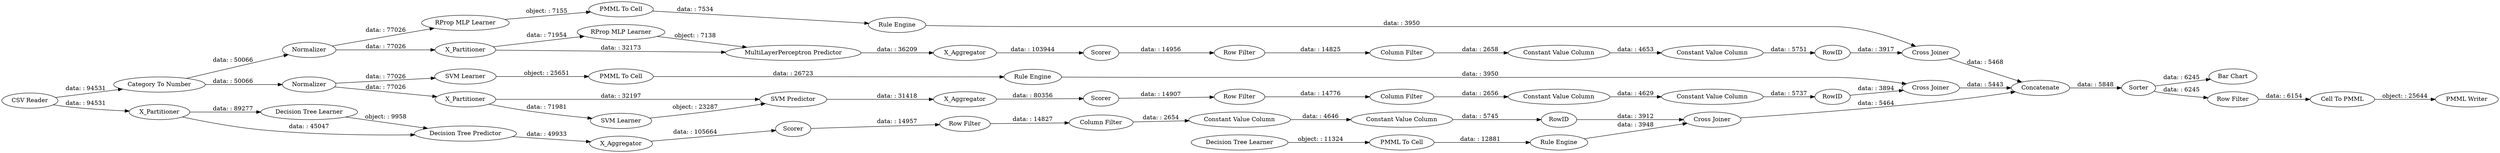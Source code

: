 digraph {
	"7187068529041652865_28" [label="PMML To Cell"]
	"6185067644672181305_22" [label="PMML To Cell"]
	"-7581878258622651951_290" [label="Constant Value Column"]
	"-5679440870878529898_293" [label=RowID]
	"-9139760615516416862_32" [label="MultiLayerPerceptron Predictor"]
	"2583946916220527125_32" [label="Decision Tree Predictor"]
	"5445076075108460305_32" [label="SVM Predictor"]
	"5445076075108460305_31" [label="SVM Learner"]
	"5713593971577758770_54" [label="Cell To PMML"]
	"-3382697486883144724_290" [label="Constant Value Column"]
	"2583946916220527125_2" [label=X_Partitioner]
	"-9139760615516416862_2" [label=X_Partitioner]
	"-5679440870878529898_9" [label="Row Filter"]
	"-9139760615516416862_7" [label=X_Aggregator]
	"5445076075108460305_2" [label=X_Partitioner]
	"7187068529041652865_33" [label="Decision Tree Learner"]
	"2583946916220527125_31" [label="Decision Tree Learner"]
	"6623728814260636429_35" [label="Rule Engine"]
	"-7581878258622651951_293" [label=RowID]
	"6623728814260636429_34" [label="PMML To Cell"]
	"5713593971577758770_59" [label="Bar Chart"]
	"-9139760615516416862_38" [label="Cross Joiner"]
	"2583946916220527125_39" [label=Scorer]
	"-7581878258622651951_294" [label="Column Filter"]
	"-7581878258622651951_292" [label="Constant Value Column"]
	"5445076075108460305_7" [label=X_Aggregator]
	"7187068529041652865_34" [label="Rule Engine"]
	"2583946916220527125_7" [label=X_Aggregator]
	"5713593971577758770_58" [label="Category To Number"]
	"2583946916220527125_38" [label="Cross Joiner"]
	"-3382697486883144724_294" [label="Column Filter"]
	"6185067644672181305_35" [label="RProp MLP Learner"]
	"-3382697486883144724_293" [label=RowID]
	"-9139760615516416862_39" [label=Normalizer]
	"5445076075108460305_41" [label=Scorer]
	"5445076075108460305_39" [label="Cross Joiner"]
	"-9139760615516416862_31" [label="RProp MLP Learner"]
	"-5679440870878529898_290" [label="Constant Value Column"]
	"5713593971577758770_52" [label=Sorter]
	"-5679440870878529898_292" [label="Constant Value Column"]
	"-3382697486883144724_9" [label="Row Filter"]
	"-5679440870878529898_294" [label="Column Filter"]
	"-7581878258622651951_9" [label="Row Filter"]
	"-3382697486883144724_292" [label="Constant Value Column"]
	"5445076075108460305_40" [label=Normalizer]
	"5713593971577758770_61" [label="PMML Writer"]
	"6185067644672181305_34" [label="Rule Engine"]
	"5713593971577758770_63" [label="CSV Reader"]
	"6623728814260636429_33" [label="SVM Learner"]
	"5713593971577758770_60" [label=Concatenate]
	"5713593971577758770_53" [label="Row Filter"]
	"-9139760615516416862_40" [label=Scorer]
	"-9139760615516416862_38" -> "5713593971577758770_60" [label="data: : 5468"]
	"-3382697486883144724_293" -> "-9139760615516416862_38" [label="data: : 3917"]
	"5445076075108460305_41" -> "-5679440870878529898_9" [label="data: : 14907"]
	"5445076075108460305_32" -> "5445076075108460305_7" [label="data: : 31418"]
	"2583946916220527125_7" -> "2583946916220527125_39" [label="data: : 105664"]
	"6623728814260636429_34" -> "6623728814260636429_35" [label="data: : 26723"]
	"5713593971577758770_54" -> "5713593971577758770_61" [label="object: : 25644"]
	"-7581878258622651951_290" -> "-7581878258622651951_292" [label="data: : 4646"]
	"-3382697486883144724_9" -> "-3382697486883144724_294" [label="data: : 14825"]
	"5445076075108460305_2" -> "5445076075108460305_31" [label="data: : 71981"]
	"6185067644672181305_22" -> "6185067644672181305_34" [label="data: : 7534"]
	"-3382697486883144724_292" -> "-3382697486883144724_293" [label="data: : 5751"]
	"-5679440870878529898_293" -> "5445076075108460305_39" [label="data: : 3894"]
	"5713593971577758770_53" -> "5713593971577758770_54" [label="data: : 6154"]
	"5445076075108460305_2" -> "5445076075108460305_32" [label="data: : 32197"]
	"2583946916220527125_32" -> "2583946916220527125_7" [label="data: : 49933"]
	"-9139760615516416862_39" -> "-9139760615516416862_2" [label="data: : 77026"]
	"-7581878258622651951_294" -> "-7581878258622651951_290" [label="data: : 2654"]
	"-7581878258622651951_292" -> "-7581878258622651951_293" [label="data: : 5745"]
	"2583946916220527125_39" -> "-7581878258622651951_9" [label="data: : 14957"]
	"-5679440870878529898_292" -> "-5679440870878529898_293" [label="data: : 5737"]
	"5713593971577758770_60" -> "5713593971577758770_52" [label="data: : 5848"]
	"6623728814260636429_35" -> "5445076075108460305_39" [label="data: : 3950"]
	"5713593971577758770_58" -> "5445076075108460305_40" [label="data: : 50066"]
	"5713593971577758770_52" -> "5713593971577758770_59" [label="data: : 6245"]
	"5713593971577758770_63" -> "2583946916220527125_2" [label="data: : 94531"]
	"-5679440870878529898_9" -> "-5679440870878529898_294" [label="data: : 14776"]
	"-9139760615516416862_40" -> "-3382697486883144724_9" [label="data: : 14956"]
	"6185067644672181305_34" -> "-9139760615516416862_38" [label="data: : 3950"]
	"5445076075108460305_31" -> "5445076075108460305_32" [label="object: : 23287"]
	"-3382697486883144724_290" -> "-3382697486883144724_292" [label="data: : 4653"]
	"6623728814260636429_33" -> "6623728814260636429_34" [label="object: : 25651"]
	"5445076075108460305_40" -> "6623728814260636429_33" [label="data: : 77026"]
	"2583946916220527125_38" -> "5713593971577758770_60" [label="data: : 5464"]
	"2583946916220527125_2" -> "2583946916220527125_32" [label="data: : 45047"]
	"-3382697486883144724_294" -> "-3382697486883144724_290" [label="data: : 2658"]
	"2583946916220527125_2" -> "2583946916220527125_31" [label="data: : 89277"]
	"-5679440870878529898_294" -> "-5679440870878529898_290" [label="data: : 2656"]
	"-7581878258622651951_293" -> "2583946916220527125_38" [label="data: : 3912"]
	"-9139760615516416862_2" -> "-9139760615516416862_31" [label="data: : 71954"]
	"2583946916220527125_31" -> "2583946916220527125_32" [label="object: : 9958"]
	"5445076075108460305_7" -> "5445076075108460305_41" [label="data: : 80356"]
	"7187068529041652865_28" -> "7187068529041652865_34" [label="data: : 12881"]
	"-7581878258622651951_9" -> "-7581878258622651951_294" [label="data: : 14827"]
	"-5679440870878529898_290" -> "-5679440870878529898_292" [label="data: : 4629"]
	"5713593971577758770_52" -> "5713593971577758770_53" [label="data: : 6245"]
	"7187068529041652865_33" -> "7187068529041652865_28" [label="object: : 11324"]
	"-9139760615516416862_32" -> "-9139760615516416862_7" [label="data: : 36209"]
	"-9139760615516416862_7" -> "-9139760615516416862_40" [label="data: : 103944"]
	"5713593971577758770_58" -> "-9139760615516416862_39" [label="data: : 50066"]
	"-9139760615516416862_2" -> "-9139760615516416862_32" [label="data: : 32173"]
	"7187068529041652865_34" -> "2583946916220527125_38" [label="data: : 3948"]
	"5713593971577758770_63" -> "5713593971577758770_58" [label="data: : 94531"]
	"5445076075108460305_39" -> "5713593971577758770_60" [label="data: : 5443"]
	"6185067644672181305_35" -> "6185067644672181305_22" [label="object: : 7155"]
	"5445076075108460305_40" -> "5445076075108460305_2" [label="data: : 77026"]
	"-9139760615516416862_31" -> "-9139760615516416862_32" [label="object: : 7138"]
	"-9139760615516416862_39" -> "6185067644672181305_35" [label="data: : 77026"]
	rankdir=LR
}
